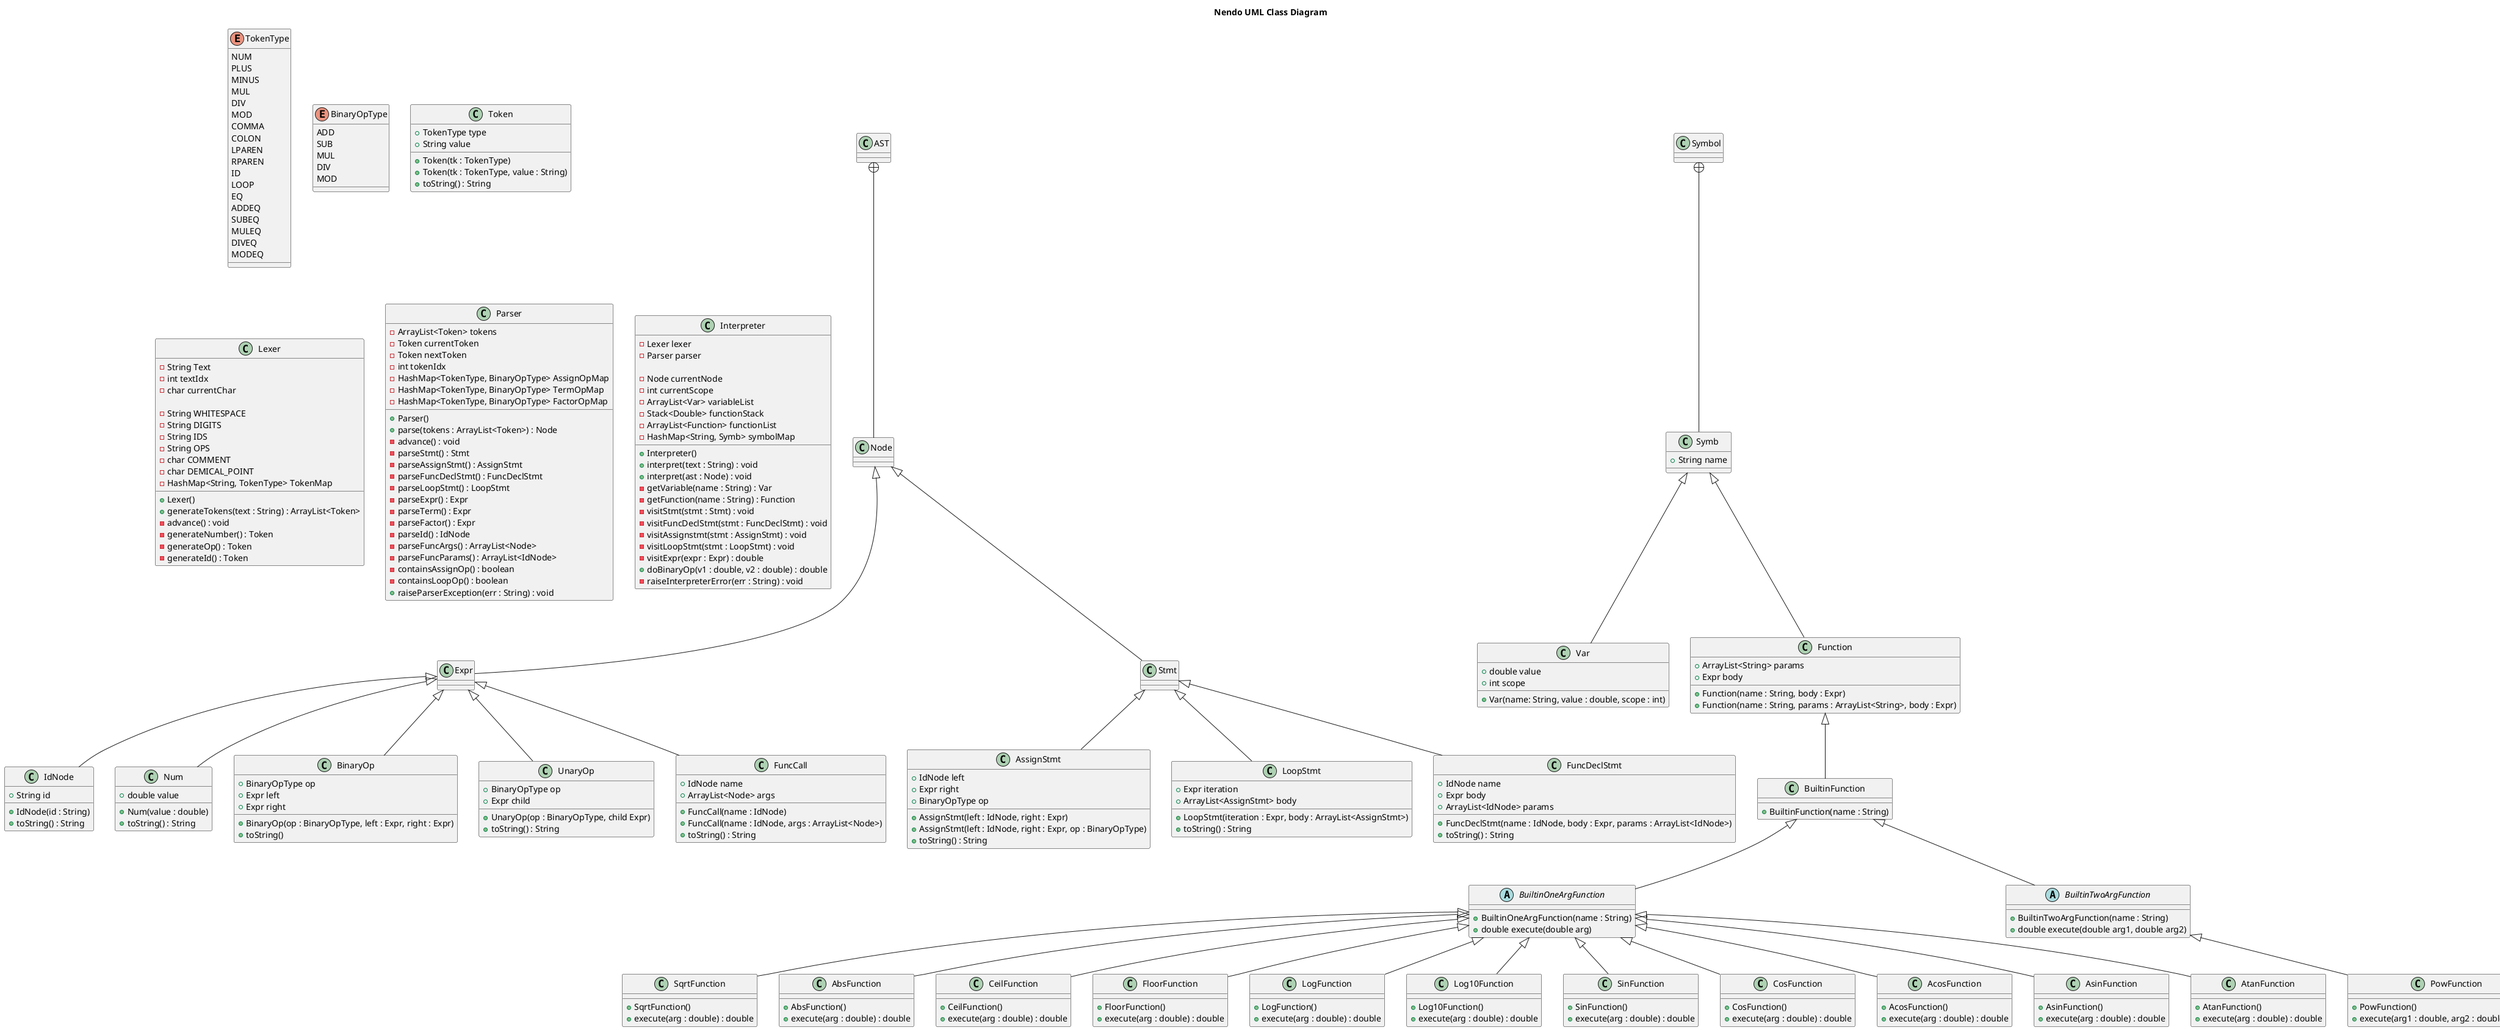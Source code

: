 @startuml 
title Nendo UML Class Diagram

enum TokenType {
    NUM
    PLUS
    MINUS
    MUL
    DIV
    MOD
    COMMA
    COLON
    LPAREN
    RPAREN
    ID
    LOOP
    EQ
    ADDEQ
    SUBEQ
    MULEQ
    DIVEQ
    MODEQ
}

enum BinaryOpType {
        ADD
        SUB
        MUL
        DIV
        MOD
}

class Token {
    + TokenType type
    + String value

    + Token(tk : TokenType)
    + Token(tk : TokenType, value : String)
    + toString() : String
}

class Lexer {
    - String Text
    - int textIdx
    - char currentChar

    - String WHITESPACE
    - String DIGITS
    - String IDS
    - String OPS
    - char COMMENT
    - char DEMICAL_POINT
    - HashMap<String, TokenType> TokenMap

    + Lexer()
    + generateTokens(text : String) : ArrayList<Token>
    - advance() : void
    - generateNumber() : Token
    - generateOp() : Token
    - generateId() : Token
}


class IdNode {
    + String id
    
    + IdNode(id : String)
    + toString() : String
}

class Num {
    + double value

    + Num(value : double)
    + toString() : String
}

class BinaryOp {
    + BinaryOpType op
    + Expr left
    + Expr right

    + BinaryOp(op : BinaryOpType, left : Expr, right : Expr)
    + toString()
}

class UnaryOp {
    + BinaryOpType op
    + Expr child
    
    + UnaryOp(op : BinaryOpType, child Expr)
    + toString() : String
}

class FuncCall {
    + IdNode name
    + ArrayList<Node> args

    + FuncCall(name : IdNode)
    + FuncCall(name : IdNode, args : ArrayList<Node>)
    + toString() : String
}

class AssignStmt {
    + IdNode left
    + Expr right
    + BinaryOpType op

    + AssignStmt(left : IdNode, right : Expr)
    + AssignStmt(left : IdNode, right : Expr, op : BinaryOpType)
    + toString() : String
}

class LoopStmt {
    + Expr iteration
    + ArrayList<AssignStmt> body

    + LoopStmt(iteration : Expr, body : ArrayList<AssignStmt>)
    + toString() : String
}

class FuncDeclStmt {
    + IdNode name
    + Expr body
    + ArrayList<IdNode> params

    + FuncDeclStmt(name : IdNode, body : Expr, params : ArrayList<IdNode>)
    + toString() : String
}

class AST
class Node
class Expr
class Stmt

AST +-- Node
Node <|-- Expr
Node <|-- Stmt
Expr <|-- IdNode
Expr <|-- Num
Expr <|-- BinaryOp
Expr <|-- UnaryOp
Expr <|-- FuncCall
Stmt <|-- AssignStmt
Stmt <|-- LoopStmt
Stmt <|-- FuncDeclStmt



class Var {
    + double value
    + int scope

    + Var(name: String, value : double, scope : int)
}

class Function {
    + ArrayList<String> params
    + Expr body

    + Function(name : String, body : Expr)
    + Function(name : String, params : ArrayList<String>, body : Expr)
}

class BuiltinFunction {
    + BuiltinFunction(name : String)
}

abstract class BuiltinOneArgFunction {
    + BuiltinOneArgFunction(name : String)
    + double execute(double arg)
}

abstract class BuiltinTwoArgFunction {
    + BuiltinTwoArgFunction(name : String)
    + double execute(double arg1, double arg2)
}

class SqrtFunction {
    + SqrtFunction()
    + execute(arg : double) : double
}

class AbsFunction {
    + AbsFunction()
    + execute(arg : double) : double
}

class CeilFunction {
    + CeilFunction()
    + execute(arg : double) : double
}

class FloorFunction {
    + FloorFunction()
    + execute(arg : double) : double
}

class LogFunction {
    + LogFunction()
    + execute(arg : double) : double
}

class Log10Function {
    + Log10Function()
    + execute(arg : double) : double
}

class SinFunction {
    + SinFunction()
    + execute(arg : double) : double
}

class CosFunction {
    + CosFunction()
    + execute(arg : double) : double
}

class AcosFunction {
    + AcosFunction()
    + execute(arg : double) : double
}

class AsinFunction {
    + AsinFunction()
    + execute(arg : double) : double
}

class AtanFunction {
    + AtanFunction()
    + execute(arg : double) : double
}

class PowFunction {
    + PowFunction()
    + execute(arg1 : double, arg2 : double) : double
}

class Symbol
class Symb {
    + String name
}

Symbol +-- Symb
Symb <|-- Var
Symb <|-- Function
Function <|-- BuiltinFunction
BuiltinFunction <|-- BuiltinOneArgFunction
BuiltinFunction <|-- BuiltinTwoArgFunction
BuiltinOneArgFunction <|-- SqrtFunction
BuiltinOneArgFunction <|-- AbsFunction
BuiltinOneArgFunction <|-- CeilFunction
BuiltinOneArgFunction <|-- FloorFunction
BuiltinOneArgFunction <|-- LogFunction
BuiltinOneArgFunction <|-- Log10Function
BuiltinOneArgFunction <|-- SinFunction
BuiltinOneArgFunction <|-- CosFunction
BuiltinOneArgFunction <|-- AcosFunction
BuiltinOneArgFunction <|-- AsinFunction
BuiltinOneArgFunction <|-- AtanFunction
BuiltinTwoArgFunction <|-- PowFunction


class Parser {
    - ArrayList<Token> tokens
    - Token currentToken
    - Token nextToken
    - int tokenIdx
    - HashMap<TokenType, BinaryOpType> AssignOpMap
    - HashMap<TokenType, BinaryOpType> TermOpMap
    - HashMap<TokenType, BinaryOpType> FactorOpMap
    
    + Parser()
    + parse(tokens : ArrayList<Token>) : Node
    - advance() : void
    - parseStmt() : Stmt
    - parseAssignStmt() : AssignStmt
    - parseFuncDeclStmt() : FuncDeclStmt
    - parseLoopStmt() : LoopStmt
    - parseExpr() : Expr
    - parseTerm() : Expr
    - parseFactor() : Expr
    - parseId() : IdNode
    - parseFuncArgs() : ArrayList<Node>
    - parseFuncParams() : ArrayList<IdNode>
    - containsAssignOp() : boolean
    - containsLoopOp() : boolean
    + raiseParserException(err : String) : void

}


class Interpreter {
    - Lexer lexer
    - Parser parser
    
    - Node currentNode
    - int currentScope
    - ArrayList<Var> variableList
    - Stack<Double> functionStack
    - ArrayList<Function> functionList
    - HashMap<String, Symb> symbolMap
    
    + Interpreter()
    + interpret(text : String) : void
    + interpret(ast : Node) : void
    - getVariable(name : String) : Var
    - getFunction(name : String) : Function
    - visitStmt(stmt : Stmt) : void
    - visitFuncDeclStmt(stmt : FuncDeclStmt) : void
    - visitAssignstmt(stmt : AssignStmt) : void
    - visitLoopStmt(stmt : LoopStmt) : void
    - visitExpr(expr : Expr) : double
    + doBinaryOp(v1 : double, v2 : double) : double
    - raiseInterpreterError(err : String) : void
}
@enduml